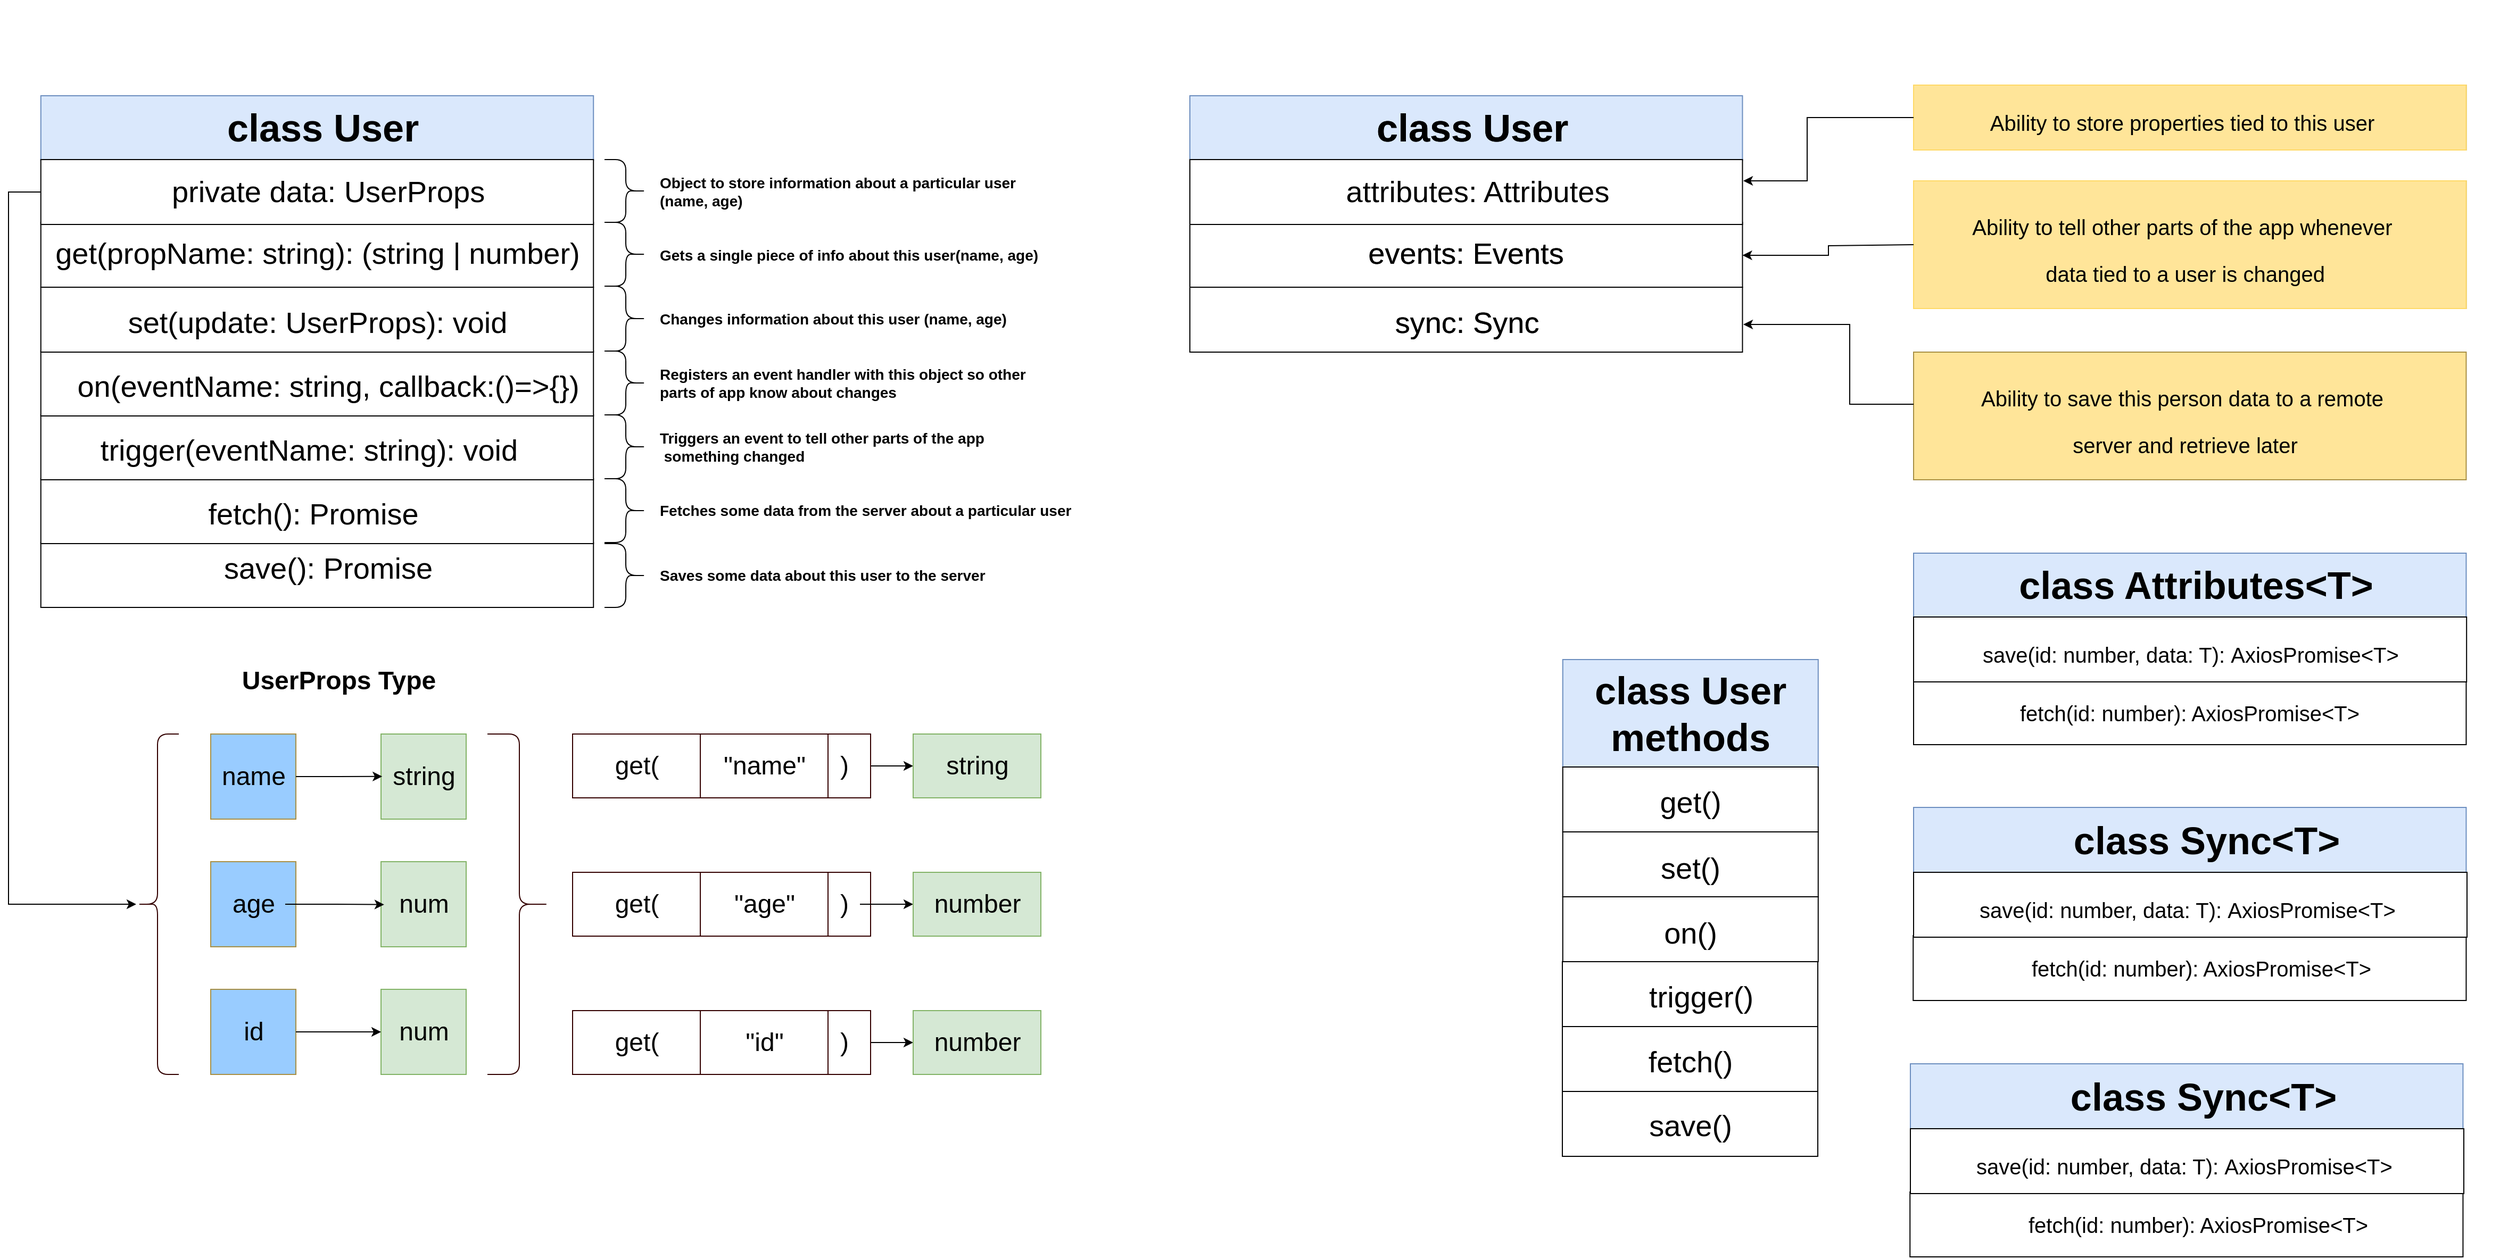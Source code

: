 <mxfile version="20.0.4" type="github">
  <diagram id="kgpKYQtTHZ0yAKxKKP6v" name="Page-1">
    <mxGraphModel dx="2076" dy="1078" grid="1" gridSize="10" guides="1" tooltips="1" connect="1" arrows="1" fold="1" page="1" pageScale="1" pageWidth="850" pageHeight="1100" math="0" shadow="0">
      <root>
        <mxCell id="0" />
        <mxCell id="1" parent="0" />
        <mxCell id="8q5D-cMC82iMwhPQfxOw-59" value="&lt;b style=&quot;font-size: 14px;&quot;&gt;Gets a single piece of info about this user(name, age)&lt;/b&gt;" style="text;html=1;resizable=0;autosize=1;align=left;verticalAlign=middle;points=[];fillColor=none;strokeColor=none;rounded=0;labelBackgroundColor=none;fontFamily=Helvetica;fontSize=14;" parent="1" vertex="1">
          <mxGeometry x="620" y="295" width="380" height="30" as="geometry" />
        </mxCell>
        <mxCell id="8q5D-cMC82iMwhPQfxOw-61" value="" style="group" parent="1" vertex="1" connectable="0">
          <mxGeometry x="30" y="70" width="1000" height="600" as="geometry" />
        </mxCell>
        <mxCell id="8q5D-cMC82iMwhPQfxOw-50" value="" style="group" parent="8q5D-cMC82iMwhPQfxOw-61" vertex="1" connectable="0">
          <mxGeometry x="10.38" y="500" width="529.62" height="71" as="geometry" />
        </mxCell>
        <mxCell id="8q5D-cMC82iMwhPQfxOw-18" value="" style="rounded=0;whiteSpace=wrap;html=1;labelBackgroundColor=#99CCFF;fontSize=36;" parent="8q5D-cMC82iMwhPQfxOw-50" vertex="1">
          <mxGeometry y="10" width="519.229" height="61" as="geometry" />
        </mxCell>
        <mxCell id="8q5D-cMC82iMwhPQfxOw-20" value="&lt;span style=&quot;&quot;&gt;&lt;font style=&quot;font-size: 28px;&quot;&gt;save(): Promise&lt;/font&gt;&lt;/span&gt;" style="text;html=1;resizable=0;autosize=1;align=center;verticalAlign=middle;points=[];rounded=0;labelBackgroundColor=none;fontSize=36;strokeWidth=0;" parent="8q5D-cMC82iMwhPQfxOw-50" vertex="1">
          <mxGeometry x="159.624" y="1" width="220" height="60" as="geometry" />
        </mxCell>
        <mxCell id="8q5D-cMC82iMwhPQfxOw-51" value="" style="group" parent="8q5D-cMC82iMwhPQfxOw-61" vertex="1" connectable="0">
          <mxGeometry x="10.38" y="440" width="519.23" height="61" as="geometry" />
        </mxCell>
        <mxCell id="8q5D-cMC82iMwhPQfxOw-11" value="" style="rounded=0;whiteSpace=wrap;html=1;labelBackgroundColor=#99CCFF;fontSize=36;" parent="8q5D-cMC82iMwhPQfxOw-51" vertex="1">
          <mxGeometry y="10" width="519.23" height="61" as="geometry" />
        </mxCell>
        <mxCell id="8q5D-cMC82iMwhPQfxOw-17" value="&lt;span style=&quot;&quot;&gt;&lt;font style=&quot;font-size: 28px;&quot;&gt;fetch(): Promise&lt;/font&gt;&lt;/span&gt;" style="text;html=1;resizable=0;autosize=1;align=center;verticalAlign=middle;points=[];rounded=0;labelBackgroundColor=none;fontSize=36;strokeWidth=0;" parent="8q5D-cMC82iMwhPQfxOw-51" vertex="1">
          <mxGeometry x="145.384" y="10" width="220" height="60" as="geometry" />
        </mxCell>
        <mxCell id="8q5D-cMC82iMwhPQfxOw-52" value="" style="group" parent="8q5D-cMC82iMwhPQfxOw-61" vertex="1" connectable="0">
          <mxGeometry x="10.38" y="390" width="519.23" height="61" as="geometry" />
        </mxCell>
        <mxCell id="8q5D-cMC82iMwhPQfxOw-8" value="" style="rounded=0;whiteSpace=wrap;html=1;labelBackgroundColor=#99CCFF;fontSize=36;" parent="8q5D-cMC82iMwhPQfxOw-52" vertex="1">
          <mxGeometry width="519.23" height="61.0" as="geometry" />
        </mxCell>
        <mxCell id="8q5D-cMC82iMwhPQfxOw-12" value="&lt;span style=&quot;&quot;&gt;&lt;font style=&quot;font-size: 28px;&quot;&gt;trigger(eventName: string): void&lt;/font&gt;&lt;/span&gt;" style="text;html=1;resizable=0;autosize=1;align=center;verticalAlign=middle;points=[];rounded=0;labelBackgroundColor=none;fontSize=36;strokeWidth=0;" parent="8q5D-cMC82iMwhPQfxOw-52" vertex="1">
          <mxGeometry x="41.538" width="420" height="60" as="geometry" />
        </mxCell>
        <mxCell id="8q5D-cMC82iMwhPQfxOw-55" value="" style="group" parent="8q5D-cMC82iMwhPQfxOw-61" vertex="1" connectable="0">
          <mxGeometry x="10.38" y="330" width="519.23" height="61" as="geometry" />
        </mxCell>
        <mxCell id="8q5D-cMC82iMwhPQfxOw-9" value="" style="rounded=0;whiteSpace=wrap;html=1;labelBackgroundColor=#99CCFF;fontSize=36;" parent="8q5D-cMC82iMwhPQfxOw-55" vertex="1">
          <mxGeometry y="-0.002" width="519.229" height="61" as="geometry" />
        </mxCell>
        <mxCell id="8q5D-cMC82iMwhPQfxOw-15" value="&lt;span style=&quot;&quot;&gt;&lt;font style=&quot;font-size: 28px;&quot;&gt;on(eventName: string, callback:()=&amp;gt;{})&lt;/font&gt;&lt;/span&gt;" style="text;html=1;resizable=0;autosize=1;align=center;verticalAlign=middle;points=[];rounded=0;labelBackgroundColor=none;fontSize=36;strokeWidth=0;" parent="8q5D-cMC82iMwhPQfxOw-55" vertex="1">
          <mxGeometry x="19.23" y="-0.006" width="500" height="60" as="geometry" />
        </mxCell>
        <mxCell id="8q5D-cMC82iMwhPQfxOw-56" value="" style="group" parent="8q5D-cMC82iMwhPQfxOw-61" vertex="1" connectable="0">
          <mxGeometry x="10.38" y="270" width="529.62" height="61" as="geometry" />
        </mxCell>
        <mxCell id="8q5D-cMC82iMwhPQfxOw-10" value="" style="rounded=0;whiteSpace=wrap;html=1;labelBackgroundColor=#99CCFF;fontSize=36;" parent="8q5D-cMC82iMwhPQfxOw-56" vertex="1">
          <mxGeometry width="519.23" height="61" as="geometry" />
        </mxCell>
        <mxCell id="8q5D-cMC82iMwhPQfxOw-14" value="&lt;span style=&quot;&quot;&gt;&lt;font style=&quot;font-size: 28px; line-height: 0.4;&quot;&gt;set(update: UserProps): void&lt;/font&gt;&lt;/span&gt;" style="text;html=1;resizable=0;autosize=1;align=center;verticalAlign=middle;points=[];rounded=0;labelBackgroundColor=none;fontSize=36;strokeWidth=0;" parent="8q5D-cMC82iMwhPQfxOw-56" vertex="1">
          <mxGeometry x="69.618" y="-3.112e-7" width="380" height="60" as="geometry" />
        </mxCell>
        <mxCell id="8q5D-cMC82iMwhPQfxOw-57" value="" style="group" parent="8q5D-cMC82iMwhPQfxOw-56" vertex="1" connectable="0">
          <mxGeometry x="-10.38" y="-61" width="540" height="61" as="geometry" />
        </mxCell>
        <mxCell id="8q5D-cMC82iMwhPQfxOw-7" value="" style="rounded=0;whiteSpace=wrap;html=1;labelBackgroundColor=#99CCFF;fontSize=36;" parent="8q5D-cMC82iMwhPQfxOw-57" vertex="1">
          <mxGeometry x="10.385" width="519.231" height="61" as="geometry" />
        </mxCell>
        <mxCell id="8q5D-cMC82iMwhPQfxOw-13" value="&lt;span style=&quot;&quot;&gt;&lt;font style=&quot;font-size: 28px;&quot;&gt;get(propName: string): (string | number)&lt;/font&gt;&lt;/span&gt;" style="text;html=1;resizable=0;autosize=1;align=center;verticalAlign=middle;points=[];rounded=0;labelBackgroundColor=none;fontSize=36;strokeWidth=0;" parent="8q5D-cMC82iMwhPQfxOw-57" vertex="1">
          <mxGeometry x="9.62" y="-3.94" width="520" height="60" as="geometry" />
        </mxCell>
        <mxCell id="8q5D-cMC82iMwhPQfxOw-63" value="" style="group" parent="8q5D-cMC82iMwhPQfxOw-61" vertex="1" connectable="0">
          <mxGeometry x="10.385" y="90" width="519.231" height="61" as="geometry" />
        </mxCell>
        <mxCell id="8q5D-cMC82iMwhPQfxOw-5" value="" style="rounded=0;whiteSpace=wrap;html=1;labelBackgroundColor=#99CCFF;fontSize=36;fillColor=#dae8fc;strokeColor=#6c8ebf;" parent="8q5D-cMC82iMwhPQfxOw-63" vertex="1">
          <mxGeometry width="519.231" height="61" as="geometry" />
        </mxCell>
        <mxCell id="8q5D-cMC82iMwhPQfxOw-2" value="&lt;font style=&quot;font-size: 36px;&quot;&gt;&lt;b&gt;class User&lt;/b&gt;&lt;/font&gt;" style="text;html=1;resizable=0;autosize=1;align=center;verticalAlign=middle;points=[];fillColor=none;strokeColor=none;rounded=0;" parent="8q5D-cMC82iMwhPQfxOw-63" vertex="1">
          <mxGeometry x="164.809" width="200" height="60" as="geometry" />
        </mxCell>
        <mxCell id="8q5D-cMC82iMwhPQfxOw-43" value="" style="shape=curlyBracket;whiteSpace=wrap;html=1;rounded=1;flipH=1;labelBackgroundColor=none;fontSize=28;strokeWidth=1;" parent="8q5D-cMC82iMwhPQfxOw-61" vertex="1">
          <mxGeometry x="540" y="450" width="40" height="60" as="geometry" />
        </mxCell>
        <mxCell id="8q5D-cMC82iMwhPQfxOw-44" value="" style="shape=curlyBracket;whiteSpace=wrap;html=1;rounded=1;flipH=1;labelBackgroundColor=none;fontSize=28;strokeWidth=1;" parent="8q5D-cMC82iMwhPQfxOw-61" vertex="1">
          <mxGeometry x="540" y="511" width="40" height="60" as="geometry" />
        </mxCell>
        <mxCell id="8q5D-cMC82iMwhPQfxOw-42" value="" style="shape=curlyBracket;whiteSpace=wrap;html=1;rounded=1;flipH=1;labelBackgroundColor=none;fontSize=28;strokeWidth=1;spacing=1;" parent="8q5D-cMC82iMwhPQfxOw-61" vertex="1">
          <mxGeometry x="540" y="390" width="40" height="60" as="geometry" />
        </mxCell>
        <mxCell id="8q5D-cMC82iMwhPQfxOw-41" value="" style="shape=curlyBracket;whiteSpace=wrap;html=1;rounded=1;flipH=1;labelBackgroundColor=none;fontSize=28;strokeWidth=1;" parent="8q5D-cMC82iMwhPQfxOw-61" vertex="1">
          <mxGeometry x="540" y="330" width="40" height="60" as="geometry" />
        </mxCell>
        <mxCell id="8q5D-cMC82iMwhPQfxOw-40" value="" style="shape=curlyBracket;whiteSpace=wrap;html=1;rounded=1;flipH=1;labelBackgroundColor=none;fontSize=28;strokeWidth=1;" parent="8q5D-cMC82iMwhPQfxOw-61" vertex="1">
          <mxGeometry x="540" y="269" width="40" height="61" as="geometry" />
        </mxCell>
        <mxCell id="8q5D-cMC82iMwhPQfxOw-39" value="" style="shape=curlyBracket;whiteSpace=wrap;html=1;rounded=1;flipH=1;labelBackgroundColor=none;fontSize=28;strokeWidth=1;" parent="8q5D-cMC82iMwhPQfxOw-61" vertex="1">
          <mxGeometry x="540" y="209" width="40" height="60" as="geometry" />
        </mxCell>
        <mxCell id="8q5D-cMC82iMwhPQfxOw-38" value="" style="shape=curlyBracket;whiteSpace=wrap;html=1;rounded=1;flipH=1;labelBackgroundColor=none;fontSize=28;strokeWidth=1;" parent="8q5D-cMC82iMwhPQfxOw-61" vertex="1">
          <mxGeometry x="540" y="150" width="40" height="59" as="geometry" />
        </mxCell>
        <mxCell id="8q5D-cMC82iMwhPQfxOw-58" value="" style="group" parent="8q5D-cMC82iMwhPQfxOw-61" vertex="1" connectable="0">
          <mxGeometry x="10.38" y="150" width="519.23" height="61" as="geometry" />
        </mxCell>
        <mxCell id="8q5D-cMC82iMwhPQfxOw-6" value="" style="rounded=0;whiteSpace=wrap;html=1;labelBackgroundColor=#99CCFF;fontSize=36;" parent="8q5D-cMC82iMwhPQfxOw-58" vertex="1">
          <mxGeometry y="0.002" width="519.23" height="61" as="geometry" />
        </mxCell>
        <mxCell id="8q5D-cMC82iMwhPQfxOw-16" value="&lt;span style=&quot;&quot;&gt;&lt;font style=&quot;font-size: 28px;&quot;&gt;private data: UserProps&lt;/font&gt;&lt;/span&gt;" style="text;html=1;resizable=0;autosize=1;align=center;verticalAlign=middle;points=[];rounded=0;labelBackgroundColor=none;fontSize=36;strokeWidth=0;" parent="8q5D-cMC82iMwhPQfxOw-58" vertex="1">
          <mxGeometry x="109.621" y="-3" width="320" height="60" as="geometry" />
        </mxCell>
        <mxCell id="8q5D-cMC82iMwhPQfxOw-67" value="&lt;b style=&quot;font-size: 14px;&quot;&gt;Registers an event handler with this object so other&lt;br&gt;parts of app know about changes&lt;/b&gt;" style="text;html=1;resizable=0;autosize=1;align=left;verticalAlign=middle;points=[];fillColor=none;strokeColor=none;rounded=0;labelBackgroundColor=none;fontFamily=Helvetica;fontSize=14;" parent="8q5D-cMC82iMwhPQfxOw-61" vertex="1">
          <mxGeometry x="590" y="335" width="370" height="50" as="geometry" />
        </mxCell>
        <mxCell id="8q5D-cMC82iMwhPQfxOw-66" value="&lt;b style=&quot;font-size: 14px;&quot;&gt;Changes information about this user (name, age)&lt;/b&gt;" style="text;html=1;resizable=0;autosize=1;align=left;verticalAlign=middle;points=[];fillColor=none;strokeColor=none;rounded=0;labelBackgroundColor=none;fontFamily=Helvetica;fontSize=14;" parent="8q5D-cMC82iMwhPQfxOw-61" vertex="1">
          <mxGeometry x="590" y="285" width="350" height="30" as="geometry" />
        </mxCell>
        <mxCell id="8q5D-cMC82iMwhPQfxOw-45" value="&lt;span style=&quot;font-size: 14px;&quot;&gt;&lt;font style=&quot;font-size: 14px; line-height: 0.9;&quot;&gt;&lt;b style=&quot;font-size: 14px;&quot;&gt;Object to store information about a particular user &lt;br style=&quot;font-size: 14px;&quot;&gt;(name, age)&lt;/b&gt;&lt;/font&gt;&lt;/span&gt;" style="text;html=1;resizable=0;autosize=1;align=left;verticalAlign=middle;points=[];rounded=0;labelBackgroundColor=none;fontSize=14;strokeWidth=0;resizeWidth=1;spacing=2;textDirection=ltr;horizontal=1;" parent="8q5D-cMC82iMwhPQfxOw-61" vertex="1">
          <mxGeometry x="590" y="154.5" width="360" height="50" as="geometry" />
        </mxCell>
        <mxCell id="8q5D-cMC82iMwhPQfxOw-103" value="&lt;b style=&quot;font-size: 14px;&quot;&gt;Triggers an event to tell other parts of the app&lt;br&gt;&amp;nbsp;something changed&lt;/b&gt;" style="text;html=1;resizable=0;autosize=1;align=left;verticalAlign=middle;points=[];fillColor=none;strokeColor=none;rounded=0;labelBackgroundColor=none;fontFamily=Helvetica;fontSize=14;" parent="8q5D-cMC82iMwhPQfxOw-61" vertex="1">
          <mxGeometry x="590" y="395" width="330" height="50" as="geometry" />
        </mxCell>
        <mxCell id="8q5D-cMC82iMwhPQfxOw-104" value="&lt;b style=&quot;font-size: 14px;&quot;&gt;Fetches some data from the server about a particular user&lt;/b&gt;" style="text;html=1;resizable=0;autosize=1;align=left;verticalAlign=middle;points=[];fillColor=none;strokeColor=none;rounded=0;labelBackgroundColor=none;fontFamily=Helvetica;fontSize=14;" parent="8q5D-cMC82iMwhPQfxOw-61" vertex="1">
          <mxGeometry x="590" y="465" width="410" height="30" as="geometry" />
        </mxCell>
        <mxCell id="8q5D-cMC82iMwhPQfxOw-105" value="&lt;b style=&quot;font-size: 14px;&quot;&gt;Saves some data about this user to the server&lt;/b&gt;" style="text;html=1;resizable=0;autosize=1;align=left;verticalAlign=middle;points=[];fillColor=none;strokeColor=none;rounded=0;labelBackgroundColor=none;fontFamily=Helvetica;fontSize=14;" parent="8q5D-cMC82iMwhPQfxOw-61" vertex="1">
          <mxGeometry x="590" y="526" width="330" height="30" as="geometry" />
        </mxCell>
        <mxCell id="uSPj2m4uD2qf2S9mHnP5-7" value="" style="group;fillColor=#fff2cc;strokeColor=#A88F44;" parent="1" vertex="1" connectable="0">
          <mxGeometry x="1800" y="150" width="519.23" height="61" as="geometry" />
        </mxCell>
        <mxCell id="uSPj2m4uD2qf2S9mHnP5-8" value="" style="rounded=0;whiteSpace=wrap;html=1;labelBackgroundColor=#99CCFF;fontSize=36;fillColor=#FFE599;strokeColor=#FFD966;" parent="uSPj2m4uD2qf2S9mHnP5-7" vertex="1">
          <mxGeometry width="519.23" height="61.0" as="geometry" />
        </mxCell>
        <mxCell id="uSPj2m4uD2qf2S9mHnP5-9" value="&lt;span style=&quot;&quot;&gt;&lt;font style=&quot;font-size: 20px;&quot;&gt;Ability to store properties tied to this user&lt;/font&gt;&lt;/span&gt;" style="text;html=1;resizable=0;autosize=1;align=center;verticalAlign=middle;points=[];rounded=0;labelBackgroundColor=none;fontSize=36;strokeWidth=0;" parent="uSPj2m4uD2qf2S9mHnP5-7" vertex="1">
          <mxGeometry x="61.538" width="380" height="60" as="geometry" />
        </mxCell>
        <mxCell id="uSPj2m4uD2qf2S9mHnP5-13" value="" style="group" parent="1" vertex="1" connectable="0">
          <mxGeometry x="1120" y="340" width="529.62" height="61" as="geometry" />
        </mxCell>
        <mxCell id="uSPj2m4uD2qf2S9mHnP5-14" value="" style="rounded=0;whiteSpace=wrap;html=1;labelBackgroundColor=#99CCFF;fontSize=36;" parent="uSPj2m4uD2qf2S9mHnP5-13" vertex="1">
          <mxGeometry width="519.23" height="61" as="geometry" />
        </mxCell>
        <mxCell id="uSPj2m4uD2qf2S9mHnP5-15" value="&lt;span style=&quot;&quot;&gt;&lt;font style=&quot;font-size: 28px; line-height: 0.4;&quot;&gt;sync: Sync&lt;/font&gt;&lt;/span&gt;" style="text;html=1;resizable=0;autosize=1;align=center;verticalAlign=middle;points=[];rounded=0;labelBackgroundColor=none;fontSize=36;strokeWidth=0;" parent="uSPj2m4uD2qf2S9mHnP5-13" vertex="1">
          <mxGeometry x="179.618" y="-3.112e-7" width="160" height="60" as="geometry" />
        </mxCell>
        <mxCell id="uSPj2m4uD2qf2S9mHnP5-16" value="" style="group" parent="uSPj2m4uD2qf2S9mHnP5-13" vertex="1" connectable="0">
          <mxGeometry x="-10.38" y="-61" width="540" height="61" as="geometry" />
        </mxCell>
        <mxCell id="uSPj2m4uD2qf2S9mHnP5-17" value="" style="rounded=0;whiteSpace=wrap;html=1;labelBackgroundColor=#99CCFF;fontSize=36;" parent="uSPj2m4uD2qf2S9mHnP5-16" vertex="1">
          <mxGeometry x="10.385" width="519.231" height="61" as="geometry" />
        </mxCell>
        <mxCell id="uSPj2m4uD2qf2S9mHnP5-18" value="&lt;span style=&quot;&quot;&gt;&lt;font style=&quot;font-size: 28px;&quot;&gt;events: Events&lt;/font&gt;&lt;/span&gt;" style="text;html=1;resizable=0;autosize=1;align=center;verticalAlign=middle;points=[];rounded=0;labelBackgroundColor=none;fontSize=36;strokeWidth=0;" parent="uSPj2m4uD2qf2S9mHnP5-16" vertex="1">
          <mxGeometry x="164.62" y="-3.94" width="210" height="60" as="geometry" />
        </mxCell>
        <mxCell id="uSPj2m4uD2qf2S9mHnP5-19" value="" style="group" parent="1" vertex="1" connectable="0">
          <mxGeometry x="1120.005" y="160" width="519.231" height="240.0" as="geometry" />
        </mxCell>
        <mxCell id="uSPj2m4uD2qf2S9mHnP5-20" value="" style="rounded=0;whiteSpace=wrap;html=1;labelBackgroundColor=#99CCFF;fontSize=36;fillColor=#dae8fc;strokeColor=#6c8ebf;" parent="uSPj2m4uD2qf2S9mHnP5-19" vertex="1">
          <mxGeometry width="519.231" height="61" as="geometry" />
        </mxCell>
        <mxCell id="uSPj2m4uD2qf2S9mHnP5-21" value="&lt;font style=&quot;font-size: 36px;&quot;&gt;&lt;b&gt;class User&lt;/b&gt;&lt;/font&gt;" style="text;html=1;resizable=0;autosize=1;align=center;verticalAlign=middle;points=[];fillColor=none;strokeColor=none;rounded=0;" parent="uSPj2m4uD2qf2S9mHnP5-19" vertex="1">
          <mxGeometry x="164.809" width="200" height="60" as="geometry" />
        </mxCell>
        <mxCell id="uSPj2m4uD2qf2S9mHnP5-44" value="&lt;span style=&quot;&quot;&gt;&lt;font style=&quot;font-size: 28px; line-height: 0.4;&quot;&gt;sync: Sync&lt;/font&gt;&lt;/span&gt;" style="text;html=1;resizable=0;autosize=1;align=center;verticalAlign=middle;points=[];rounded=0;labelBackgroundColor=none;fontSize=36;strokeWidth=0;" parent="uSPj2m4uD2qf2S9mHnP5-19" vertex="1">
          <mxGeometry x="179.613" y="180.0" width="160" height="60" as="geometry" />
        </mxCell>
        <mxCell id="uSPj2m4uD2qf2S9mHnP5-45" value="&lt;span style=&quot;&quot;&gt;&lt;font style=&quot;font-size: 28px;&quot;&gt;events: Events&lt;/font&gt;&lt;/span&gt;" style="text;html=1;resizable=0;autosize=1;align=center;verticalAlign=middle;points=[];rounded=0;labelBackgroundColor=none;fontSize=36;strokeWidth=0;" parent="uSPj2m4uD2qf2S9mHnP5-19" vertex="1">
          <mxGeometry x="154.235" y="115.06" width="210" height="60" as="geometry" />
        </mxCell>
        <mxCell id="uSPj2m4uD2qf2S9mHnP5-46" value="&lt;font style=&quot;font-size: 36px;&quot;&gt;&lt;b&gt;class User&lt;/b&gt;&lt;/font&gt;" style="text;html=1;resizable=0;autosize=1;align=center;verticalAlign=middle;points=[];fillColor=none;strokeColor=none;rounded=0;" parent="uSPj2m4uD2qf2S9mHnP5-19" vertex="1">
          <mxGeometry x="164.809" width="200" height="60" as="geometry" />
        </mxCell>
        <mxCell id="uSPj2m4uD2qf2S9mHnP5-47" value="&lt;span style=&quot;&quot;&gt;&lt;font style=&quot;font-size: 28px;&quot;&gt;attributes: Attributes&lt;/font&gt;&lt;/span&gt;" style="text;html=1;resizable=0;autosize=1;align=center;verticalAlign=middle;points=[];rounded=0;labelBackgroundColor=none;fontSize=36;strokeWidth=0;" parent="uSPj2m4uD2qf2S9mHnP5-19" vertex="1">
          <mxGeometry x="134.617" y="57" width="270" height="60" as="geometry" />
        </mxCell>
        <mxCell id="uSPj2m4uD2qf2S9mHnP5-22" value="" style="group" parent="1" vertex="1" connectable="0">
          <mxGeometry x="1120" y="220" width="519.23" height="61" as="geometry" />
        </mxCell>
        <mxCell id="uSPj2m4uD2qf2S9mHnP5-23" value="" style="rounded=0;whiteSpace=wrap;html=1;labelBackgroundColor=#99CCFF;fontSize=36;" parent="uSPj2m4uD2qf2S9mHnP5-22" vertex="1">
          <mxGeometry y="0.002" width="519.23" height="61" as="geometry" />
        </mxCell>
        <mxCell id="uSPj2m4uD2qf2S9mHnP5-24" value="&lt;span style=&quot;&quot;&gt;&lt;font style=&quot;font-size: 28px;&quot;&gt;attributes: Attributes&lt;/font&gt;&lt;/span&gt;" style="text;html=1;resizable=0;autosize=1;align=center;verticalAlign=middle;points=[];rounded=0;labelBackgroundColor=none;fontSize=36;strokeWidth=0;" parent="uSPj2m4uD2qf2S9mHnP5-22" vertex="1">
          <mxGeometry x="134.621" y="-3" width="270" height="60" as="geometry" />
        </mxCell>
        <mxCell id="uSPj2m4uD2qf2S9mHnP5-28" value="" style="edgeStyle=orthogonalEdgeStyle;rounded=0;orthogonalLoop=1;jettySize=auto;html=1;fontSize=20;exitX=0;exitY=0.5;exitDx=0;exitDy=0;" parent="1" source="uSPj2m4uD2qf2S9mHnP5-8" edge="1">
          <mxGeometry relative="1" as="geometry">
            <mxPoint x="1790" y="180" as="sourcePoint" />
            <mxPoint x="1640" y="240" as="targetPoint" />
            <Array as="points">
              <mxPoint x="1700" y="181" />
              <mxPoint x="1700" y="240" />
            </Array>
          </mxGeometry>
        </mxCell>
        <mxCell id="uSPj2m4uD2qf2S9mHnP5-30" value="" style="group;fillColor=#fff2cc;strokeColor=#A88F44;" parent="1" vertex="1" connectable="0">
          <mxGeometry x="1800" y="240" width="519.23" height="120" as="geometry" />
        </mxCell>
        <mxCell id="uSPj2m4uD2qf2S9mHnP5-31" value="" style="rounded=0;whiteSpace=wrap;html=1;labelBackgroundColor=#99CCFF;fontSize=36;fillColor=#FFE599;strokeColor=#FFD966;" parent="uSPj2m4uD2qf2S9mHnP5-30" vertex="1">
          <mxGeometry width="519.23" height="120" as="geometry" />
        </mxCell>
        <mxCell id="uSPj2m4uD2qf2S9mHnP5-32" value="&lt;span style=&quot;&quot;&gt;&lt;font style=&quot;font-size: 20px;&quot;&gt;Ability to tell other parts of the app whenever&lt;br&gt;&amp;nbsp;data tied to a user is changed&lt;/font&gt;&lt;/span&gt;" style="text;html=1;resizable=0;autosize=1;align=center;verticalAlign=middle;points=[];rounded=0;labelBackgroundColor=none;fontSize=36;strokeWidth=0;" parent="uSPj2m4uD2qf2S9mHnP5-30" vertex="1">
          <mxGeometry x="41.538" y="10.003" width="420" height="100" as="geometry" />
        </mxCell>
        <mxCell id="uSPj2m4uD2qf2S9mHnP5-33" value="" style="edgeStyle=orthogonalEdgeStyle;rounded=0;orthogonalLoop=1;jettySize=auto;html=1;fontSize=20;exitX=0;exitY=0.5;exitDx=0;exitDy=0;" parent="1" source="uSPj2m4uD2qf2S9mHnP5-31" edge="1">
          <mxGeometry relative="1" as="geometry">
            <mxPoint x="1790" y="300" as="sourcePoint" />
            <mxPoint x="1639.24" y="310" as="targetPoint" />
            <Array as="points">
              <mxPoint x="1720" y="301" />
              <mxPoint x="1720" y="310" />
            </Array>
          </mxGeometry>
        </mxCell>
        <mxCell id="uSPj2m4uD2qf2S9mHnP5-34" value="" style="group;fillColor=#FFE599;strokeColor=#A88F44;" parent="1" vertex="1" connectable="0">
          <mxGeometry x="1800" y="401" width="519.23" height="120" as="geometry" />
        </mxCell>
        <mxCell id="uSPj2m4uD2qf2S9mHnP5-36" value="&lt;span style=&quot;&quot;&gt;&lt;font style=&quot;font-size: 20px;&quot;&gt;Ability to save this person data to a remote&lt;br&gt;&amp;nbsp;server and retrieve later&lt;/font&gt;&lt;/span&gt;" style="text;html=1;resizable=0;autosize=1;align=center;verticalAlign=middle;points=[];rounded=0;labelBackgroundColor=none;fontSize=36;strokeWidth=0;" parent="uSPj2m4uD2qf2S9mHnP5-34" vertex="1">
          <mxGeometry x="51.538" y="10" width="400" height="100" as="geometry" />
        </mxCell>
        <mxCell id="uSPj2m4uD2qf2S9mHnP5-37" value="" style="edgeStyle=orthogonalEdgeStyle;rounded=0;orthogonalLoop=1;jettySize=auto;html=1;fontSize=20;" parent="1" edge="1">
          <mxGeometry relative="1" as="geometry">
            <mxPoint x="1800" y="450" as="sourcePoint" />
            <mxPoint x="1640" y="375" as="targetPoint" />
            <Array as="points">
              <mxPoint x="1740" y="450" />
              <mxPoint x="1740" y="375" />
            </Array>
          </mxGeometry>
        </mxCell>
        <mxCell id="uSPj2m4uD2qf2S9mHnP5-48" value="" style="group" parent="1" vertex="1" connectable="0">
          <mxGeometry x="1800" y="770" width="529.62" height="61" as="geometry" />
        </mxCell>
        <mxCell id="uSPj2m4uD2qf2S9mHnP5-51" value="" style="group" parent="uSPj2m4uD2qf2S9mHnP5-48" vertex="1" connectable="0">
          <mxGeometry x="-10.38" y="-61" width="540" height="61" as="geometry" />
        </mxCell>
        <mxCell id="uSPj2m4uD2qf2S9mHnP5-52" value="" style="rounded=0;whiteSpace=wrap;html=1;labelBackgroundColor=#99CCFF;fontSize=36;" parent="uSPj2m4uD2qf2S9mHnP5-51" vertex="1">
          <mxGeometry x="10.385" width="519.231" height="61" as="geometry" />
        </mxCell>
        <mxCell id="uSPj2m4uD2qf2S9mHnP5-53" value="&lt;span style=&quot;&quot;&gt;&lt;font style=&quot;font-size: 20px;&quot;&gt;fetch(id: number): AxiosPromise&amp;lt;T&amp;gt;&lt;/font&gt;&lt;/span&gt;" style="text;html=1;resizable=0;autosize=1;align=center;verticalAlign=middle;points=[];rounded=0;labelBackgroundColor=none;fontSize=36;strokeWidth=0;" parent="uSPj2m4uD2qf2S9mHnP5-51" vertex="1">
          <mxGeometry x="99.62" y="-3.94" width="340" height="60" as="geometry" />
        </mxCell>
        <mxCell id="uSPj2m4uD2qf2S9mHnP5-54" value="" style="rounded=0;whiteSpace=wrap;html=1;labelBackgroundColor=#99CCFF;fontSize=36;fillColor=#dae8fc;strokeColor=#6c8ebf;" parent="1" vertex="1">
          <mxGeometry x="1800.005" y="590" width="519.231" height="61" as="geometry" />
        </mxCell>
        <mxCell id="uSPj2m4uD2qf2S9mHnP5-57" value="&lt;font style=&quot;font-size: 36px;&quot;&gt;&lt;b&gt;class Attributes&amp;lt;T&amp;gt;&lt;/b&gt;&lt;/font&gt;" style="text;html=1;resizable=0;autosize=1;align=center;verticalAlign=middle;points=[];fillColor=none;strokeColor=none;rounded=0;" parent="1" vertex="1">
          <mxGeometry x="1884.814" y="590" width="360" height="60" as="geometry" />
        </mxCell>
        <mxCell id="uSPj2m4uD2qf2S9mHnP5-58" value="&lt;span style=&quot;&quot;&gt;&lt;font style=&quot;font-size: 28px;&quot;&gt;attributes: Attributes&lt;/font&gt;&lt;/span&gt;" style="text;html=1;resizable=0;autosize=1;align=center;verticalAlign=middle;points=[];rounded=0;labelBackgroundColor=none;fontSize=36;strokeWidth=0;" parent="1" vertex="1">
          <mxGeometry x="1934.621" y="647" width="270" height="60" as="geometry" />
        </mxCell>
        <mxCell id="uSPj2m4uD2qf2S9mHnP5-59" value="" style="group" parent="1" vertex="1" connectable="0">
          <mxGeometry x="1800" y="650" width="549.621" height="61" as="geometry" />
        </mxCell>
        <mxCell id="uSPj2m4uD2qf2S9mHnP5-60" value="" style="rounded=0;whiteSpace=wrap;html=1;labelBackgroundColor=#99CCFF;fontSize=36;" parent="uSPj2m4uD2qf2S9mHnP5-59" vertex="1">
          <mxGeometry y="0.002" width="519.594" height="61" as="geometry" />
        </mxCell>
        <mxCell id="uSPj2m4uD2qf2S9mHnP5-61" value="&lt;font style=&quot;font-size: 20px;&quot;&gt;&lt;span style=&quot;&quot;&gt;&lt;font style=&quot;font-size: 20px;&quot;&gt;save(id: number, data: T):&amp;nbsp;&lt;/font&gt;&lt;/span&gt;AxiosPromise&amp;lt;T&amp;gt;&lt;/font&gt;" style="text;html=1;resizable=0;autosize=1;align=center;verticalAlign=middle;points=[];rounded=0;labelBackgroundColor=none;fontSize=36;strokeWidth=0;" parent="uSPj2m4uD2qf2S9mHnP5-59" vertex="1">
          <mxGeometry x="54.801" width="410" height="60" as="geometry" />
        </mxCell>
        <mxCell id="uSPj2m4uD2qf2S9mHnP5-63" value="UserProps Type" style="text;html=1;resizable=0;autosize=1;align=center;verticalAlign=middle;points=[];fillColor=none;strokeColor=none;rounded=0;fontSize=24;fontStyle=1" parent="1" vertex="1">
          <mxGeometry x="215" y="690" width="210" height="40" as="geometry" />
        </mxCell>
        <mxCell id="uSPj2m4uD2qf2S9mHnP5-68" value="" style="group" parent="1" vertex="1" connectable="0">
          <mxGeometry x="200" y="760" width="80" height="80" as="geometry" />
        </mxCell>
        <mxCell id="uSPj2m4uD2qf2S9mHnP5-67" value="" style="whiteSpace=wrap;html=1;aspect=fixed;fontSize=24;strokeColor=#A88F44;fillColor=#99CCFF;" parent="uSPj2m4uD2qf2S9mHnP5-68" vertex="1">
          <mxGeometry width="80" height="80" as="geometry" />
        </mxCell>
        <mxCell id="uSPj2m4uD2qf2S9mHnP5-64" value="name" style="text;html=1;resizable=0;autosize=1;align=center;verticalAlign=middle;points=[];fillColor=none;strokeColor=none;rounded=0;fontSize=24;" parent="uSPj2m4uD2qf2S9mHnP5-68" vertex="1">
          <mxGeometry y="20" width="80" height="40" as="geometry" />
        </mxCell>
        <mxCell id="uSPj2m4uD2qf2S9mHnP5-69" value="" style="group;fillColor=none;gradientColor=#97d077;strokeColor=#82b366;" parent="1" vertex="1" connectable="0">
          <mxGeometry x="360" y="760" width="80" height="80" as="geometry" />
        </mxCell>
        <mxCell id="uSPj2m4uD2qf2S9mHnP5-70" value="" style="whiteSpace=wrap;html=1;aspect=fixed;fontSize=24;strokeColor=#82b366;fillColor=#d5e8d4;" parent="uSPj2m4uD2qf2S9mHnP5-69" vertex="1">
          <mxGeometry width="80" height="80" as="geometry" />
        </mxCell>
        <mxCell id="uSPj2m4uD2qf2S9mHnP5-71" value="string" style="text;html=1;resizable=0;autosize=1;align=center;verticalAlign=middle;points=[];fillColor=none;strokeColor=none;rounded=0;fontSize=24;" parent="uSPj2m4uD2qf2S9mHnP5-69" vertex="1">
          <mxGeometry y="20" width="80" height="40" as="geometry" />
        </mxCell>
        <mxCell id="uSPj2m4uD2qf2S9mHnP5-73" style="edgeStyle=orthogonalEdgeStyle;rounded=0;orthogonalLoop=1;jettySize=auto;html=1;entryX=0.014;entryY=0.497;entryDx=0;entryDy=0;entryPerimeter=0;fontSize=24;" parent="1" source="uSPj2m4uD2qf2S9mHnP5-64" target="uSPj2m4uD2qf2S9mHnP5-71" edge="1">
          <mxGeometry relative="1" as="geometry" />
        </mxCell>
        <mxCell id="uSPj2m4uD2qf2S9mHnP5-74" value="" style="group" parent="1" vertex="1" connectable="0">
          <mxGeometry x="200" y="880" width="80" height="80" as="geometry" />
        </mxCell>
        <mxCell id="uSPj2m4uD2qf2S9mHnP5-75" value="" style="whiteSpace=wrap;html=1;aspect=fixed;fontSize=24;strokeColor=#A88F44;fillColor=#99CCFF;" parent="uSPj2m4uD2qf2S9mHnP5-74" vertex="1">
          <mxGeometry width="80" height="80" as="geometry" />
        </mxCell>
        <mxCell id="uSPj2m4uD2qf2S9mHnP5-76" value="age" style="text;html=1;resizable=0;autosize=1;align=center;verticalAlign=middle;points=[];fillColor=none;strokeColor=none;rounded=0;fontSize=24;" parent="uSPj2m4uD2qf2S9mHnP5-74" vertex="1">
          <mxGeometry x="10" y="20" width="60" height="40" as="geometry" />
        </mxCell>
        <mxCell id="uSPj2m4uD2qf2S9mHnP5-77" value="" style="group" parent="1" vertex="1" connectable="0">
          <mxGeometry x="200" y="1000" width="80" height="80" as="geometry" />
        </mxCell>
        <mxCell id="uSPj2m4uD2qf2S9mHnP5-78" value="" style="whiteSpace=wrap;html=1;aspect=fixed;fontSize=24;strokeColor=#A88F44;fillColor=#99CCFF;" parent="uSPj2m4uD2qf2S9mHnP5-77" vertex="1">
          <mxGeometry width="80" height="80" as="geometry" />
        </mxCell>
        <mxCell id="uSPj2m4uD2qf2S9mHnP5-79" value="id" style="text;html=1;resizable=0;autosize=1;align=center;verticalAlign=middle;points=[];fillColor=none;strokeColor=none;rounded=0;fontSize=24;" parent="uSPj2m4uD2qf2S9mHnP5-77" vertex="1">
          <mxGeometry x="20" y="20" width="40" height="40" as="geometry" />
        </mxCell>
        <mxCell id="uSPj2m4uD2qf2S9mHnP5-80" value="" style="group" parent="1" vertex="1" connectable="0">
          <mxGeometry x="360" y="880" width="80" height="80" as="geometry" />
        </mxCell>
        <mxCell id="uSPj2m4uD2qf2S9mHnP5-81" value="" style="whiteSpace=wrap;html=1;aspect=fixed;fontSize=24;strokeColor=#82b366;fillColor=#d5e8d4;" parent="uSPj2m4uD2qf2S9mHnP5-80" vertex="1">
          <mxGeometry width="80" height="80" as="geometry" />
        </mxCell>
        <mxCell id="uSPj2m4uD2qf2S9mHnP5-82" value="num" style="text;html=1;resizable=0;autosize=1;align=center;verticalAlign=middle;points=[];fillColor=none;strokeColor=none;rounded=0;fontSize=24;" parent="uSPj2m4uD2qf2S9mHnP5-80" vertex="1">
          <mxGeometry x="5" y="20" width="70" height="40" as="geometry" />
        </mxCell>
        <mxCell id="uSPj2m4uD2qf2S9mHnP5-83" value="" style="group" parent="1" vertex="1" connectable="0">
          <mxGeometry x="360" y="1000" width="80" height="80" as="geometry" />
        </mxCell>
        <mxCell id="uSPj2m4uD2qf2S9mHnP5-84" value="" style="whiteSpace=wrap;html=1;aspect=fixed;fontSize=24;strokeColor=#82b366;fillColor=#d5e8d4;" parent="uSPj2m4uD2qf2S9mHnP5-83" vertex="1">
          <mxGeometry width="80" height="80" as="geometry" />
        </mxCell>
        <mxCell id="uSPj2m4uD2qf2S9mHnP5-85" value="num" style="text;html=1;resizable=0;autosize=1;align=center;verticalAlign=middle;points=[];fillColor=none;strokeColor=none;rounded=0;fontSize=24;" parent="uSPj2m4uD2qf2S9mHnP5-83" vertex="1">
          <mxGeometry x="5" y="20" width="70" height="40" as="geometry" />
        </mxCell>
        <mxCell id="uSPj2m4uD2qf2S9mHnP5-86" style="edgeStyle=orthogonalEdgeStyle;rounded=0;orthogonalLoop=1;jettySize=auto;html=1;entryX=-0.029;entryY=0.509;entryDx=0;entryDy=0;entryPerimeter=0;fontSize=24;" parent="1" source="uSPj2m4uD2qf2S9mHnP5-76" target="uSPj2m4uD2qf2S9mHnP5-82" edge="1">
          <mxGeometry relative="1" as="geometry" />
        </mxCell>
        <mxCell id="uSPj2m4uD2qf2S9mHnP5-87" style="edgeStyle=orthogonalEdgeStyle;rounded=0;orthogonalLoop=1;jettySize=auto;html=1;entryX=-0.071;entryY=0.5;entryDx=0;entryDy=0;entryPerimeter=0;fontSize=24;" parent="1" source="uSPj2m4uD2qf2S9mHnP5-78" target="uSPj2m4uD2qf2S9mHnP5-85" edge="1">
          <mxGeometry relative="1" as="geometry" />
        </mxCell>
        <mxCell id="uSPj2m4uD2qf2S9mHnP5-88" value="" style="shape=curlyBracket;whiteSpace=wrap;html=1;rounded=1;flipH=1;fontSize=24;strokeColor=#330000;fillColor=#99FF99;" parent="1" vertex="1">
          <mxGeometry x="460" y="760" width="60" height="320" as="geometry" />
        </mxCell>
        <mxCell id="uSPj2m4uD2qf2S9mHnP5-94" value="" style="rounded=0;whiteSpace=wrap;html=1;fontSize=24;strokeColor=#330000;fillColor=#FFFFFF;" parent="1" vertex="1">
          <mxGeometry x="540" y="760" width="120" height="60" as="geometry" />
        </mxCell>
        <mxCell id="uSPj2m4uD2qf2S9mHnP5-95" value="get(" style="text;html=1;resizable=0;autosize=1;align=center;verticalAlign=middle;points=[];fillColor=none;strokeColor=none;rounded=0;fontSize=24;" parent="1" vertex="1">
          <mxGeometry x="570" y="770" width="60" height="40" as="geometry" />
        </mxCell>
        <mxCell id="uSPj2m4uD2qf2S9mHnP5-96" value="" style="rounded=0;whiteSpace=wrap;html=1;fontSize=24;strokeColor=#330000;fillColor=#FFFFFF;" parent="1" vertex="1">
          <mxGeometry x="540" y="890" width="120" height="60" as="geometry" />
        </mxCell>
        <mxCell id="uSPj2m4uD2qf2S9mHnP5-97" value="get(" style="text;html=1;resizable=0;autosize=1;align=center;verticalAlign=middle;points=[];fillColor=none;strokeColor=none;rounded=0;fontSize=24;" parent="1" vertex="1">
          <mxGeometry x="570" y="900" width="60" height="40" as="geometry" />
        </mxCell>
        <mxCell id="uSPj2m4uD2qf2S9mHnP5-102" value="" style="rounded=0;whiteSpace=wrap;html=1;fontSize=24;strokeColor=#330000;fillColor=#FFFFFF;" parent="1" vertex="1">
          <mxGeometry x="540" y="1020" width="120" height="60" as="geometry" />
        </mxCell>
        <mxCell id="uSPj2m4uD2qf2S9mHnP5-103" value="get(" style="text;html=1;resizable=0;autosize=1;align=center;verticalAlign=middle;points=[];fillColor=none;strokeColor=none;rounded=0;fontSize=24;" parent="1" vertex="1">
          <mxGeometry x="570" y="1030" width="60" height="40" as="geometry" />
        </mxCell>
        <mxCell id="uSPj2m4uD2qf2S9mHnP5-104" value="" style="rounded=0;whiteSpace=wrap;html=1;fontSize=24;strokeColor=#330000;fillColor=#FFFFFF;" parent="1" vertex="1">
          <mxGeometry x="660" y="760" width="120" height="60" as="geometry" />
        </mxCell>
        <mxCell id="uSPj2m4uD2qf2S9mHnP5-105" value="&quot;name&quot;" style="text;html=1;resizable=0;autosize=1;align=center;verticalAlign=middle;points=[];fillColor=none;strokeColor=none;rounded=0;fontSize=24;" parent="1" vertex="1">
          <mxGeometry x="670" y="770" width="100" height="40" as="geometry" />
        </mxCell>
        <mxCell id="uSPj2m4uD2qf2S9mHnP5-133" style="edgeStyle=orthogonalEdgeStyle;rounded=0;orthogonalLoop=1;jettySize=auto;html=1;entryX=0;entryY=0.5;entryDx=0;entryDy=0;fontSize=24;" parent="1" source="uSPj2m4uD2qf2S9mHnP5-106" target="uSPj2m4uD2qf2S9mHnP5-122" edge="1">
          <mxGeometry relative="1" as="geometry" />
        </mxCell>
        <mxCell id="uSPj2m4uD2qf2S9mHnP5-106" value="" style="rounded=0;whiteSpace=wrap;html=1;fontSize=24;strokeColor=#330000;fillColor=#FFFFFF;" parent="1" vertex="1">
          <mxGeometry x="780" y="760" width="40" height="60" as="geometry" />
        </mxCell>
        <mxCell id="uSPj2m4uD2qf2S9mHnP5-107" value=")" style="text;html=1;resizable=0;autosize=1;align=center;verticalAlign=middle;points=[];fillColor=none;strokeColor=none;rounded=0;fontSize=24;" parent="1" vertex="1">
          <mxGeometry x="780" y="770" width="30" height="40" as="geometry" />
        </mxCell>
        <mxCell id="uSPj2m4uD2qf2S9mHnP5-108" value="" style="rounded=0;whiteSpace=wrap;html=1;fontSize=24;strokeColor=#330000;fillColor=#FFFFFF;" parent="1" vertex="1">
          <mxGeometry x="660" y="890" width="120" height="60" as="geometry" />
        </mxCell>
        <mxCell id="uSPj2m4uD2qf2S9mHnP5-109" value="&quot;age&quot;" style="text;html=1;resizable=0;autosize=1;align=center;verticalAlign=middle;points=[];fillColor=none;strokeColor=none;rounded=0;fontSize=24;" parent="1" vertex="1">
          <mxGeometry x="680" y="900" width="80" height="40" as="geometry" />
        </mxCell>
        <mxCell id="uSPj2m4uD2qf2S9mHnP5-110" value="" style="rounded=0;whiteSpace=wrap;html=1;fontSize=24;strokeColor=#330000;fillColor=#FFFFFF;" parent="1" vertex="1">
          <mxGeometry x="780" y="890" width="40" height="60" as="geometry" />
        </mxCell>
        <mxCell id="uSPj2m4uD2qf2S9mHnP5-134" style="edgeStyle=orthogonalEdgeStyle;rounded=0;orthogonalLoop=1;jettySize=auto;html=1;entryX=0;entryY=0.5;entryDx=0;entryDy=0;fontSize=24;" parent="1" source="uSPj2m4uD2qf2S9mHnP5-111" target="uSPj2m4uD2qf2S9mHnP5-127" edge="1">
          <mxGeometry relative="1" as="geometry" />
        </mxCell>
        <mxCell id="uSPj2m4uD2qf2S9mHnP5-111" value=")" style="text;html=1;resizable=0;autosize=1;align=center;verticalAlign=middle;points=[];fillColor=none;strokeColor=none;rounded=0;fontSize=24;" parent="1" vertex="1">
          <mxGeometry x="780" y="900" width="30" height="40" as="geometry" />
        </mxCell>
        <mxCell id="uSPj2m4uD2qf2S9mHnP5-112" value="" style="rounded=0;whiteSpace=wrap;html=1;fontSize=24;strokeColor=#330000;fillColor=#FFFFFF;" parent="1" vertex="1">
          <mxGeometry x="660" y="1020" width="120" height="60" as="geometry" />
        </mxCell>
        <mxCell id="uSPj2m4uD2qf2S9mHnP5-113" value="&quot;id&quot;" style="text;html=1;resizable=0;autosize=1;align=center;verticalAlign=middle;points=[];fillColor=none;strokeColor=none;rounded=0;fontSize=24;" parent="1" vertex="1">
          <mxGeometry x="690" y="1030" width="60" height="40" as="geometry" />
        </mxCell>
        <mxCell id="uSPj2m4uD2qf2S9mHnP5-135" style="edgeStyle=orthogonalEdgeStyle;rounded=0;orthogonalLoop=1;jettySize=auto;html=1;entryX=0;entryY=0.5;entryDx=0;entryDy=0;fontSize=24;" parent="1" source="uSPj2m4uD2qf2S9mHnP5-116" target="uSPj2m4uD2qf2S9mHnP5-130" edge="1">
          <mxGeometry relative="1" as="geometry" />
        </mxCell>
        <mxCell id="uSPj2m4uD2qf2S9mHnP5-116" value="" style="rounded=0;whiteSpace=wrap;html=1;fontSize=24;strokeColor=#330000;fillColor=#FFFFFF;" parent="1" vertex="1">
          <mxGeometry x="780" y="1020" width="40" height="60" as="geometry" />
        </mxCell>
        <mxCell id="uSPj2m4uD2qf2S9mHnP5-117" value=")" style="text;html=1;resizable=0;autosize=1;align=center;verticalAlign=middle;points=[];fillColor=none;strokeColor=none;rounded=0;fontSize=24;" parent="1" vertex="1">
          <mxGeometry x="780" y="1030" width="30" height="40" as="geometry" />
        </mxCell>
        <mxCell id="uSPj2m4uD2qf2S9mHnP5-124" value="" style="group" parent="1" vertex="1" connectable="0">
          <mxGeometry x="860" y="760" width="120" height="60" as="geometry" />
        </mxCell>
        <mxCell id="uSPj2m4uD2qf2S9mHnP5-122" value="" style="rounded=0;whiteSpace=wrap;html=1;fontSize=24;strokeColor=#82b366;fillColor=#d5e8d4;" parent="uSPj2m4uD2qf2S9mHnP5-124" vertex="1">
          <mxGeometry width="120" height="60" as="geometry" />
        </mxCell>
        <mxCell id="uSPj2m4uD2qf2S9mHnP5-123" value="string" style="text;html=1;resizable=0;autosize=1;align=center;verticalAlign=middle;points=[];fillColor=none;strokeColor=none;rounded=0;fontSize=24;" parent="uSPj2m4uD2qf2S9mHnP5-124" vertex="1">
          <mxGeometry x="20" y="10" width="80" height="40" as="geometry" />
        </mxCell>
        <mxCell id="uSPj2m4uD2qf2S9mHnP5-126" value="" style="group" parent="1" vertex="1" connectable="0">
          <mxGeometry x="860" y="890" width="120" height="60" as="geometry" />
        </mxCell>
        <mxCell id="uSPj2m4uD2qf2S9mHnP5-127" value="" style="rounded=0;whiteSpace=wrap;html=1;fontSize=24;strokeColor=#82b366;fillColor=#d5e8d4;" parent="uSPj2m4uD2qf2S9mHnP5-126" vertex="1">
          <mxGeometry width="120" height="60" as="geometry" />
        </mxCell>
        <mxCell id="uSPj2m4uD2qf2S9mHnP5-128" value="number" style="text;html=1;resizable=0;autosize=1;align=center;verticalAlign=middle;points=[];fillColor=none;strokeColor=none;rounded=0;fontSize=24;" parent="uSPj2m4uD2qf2S9mHnP5-126" vertex="1">
          <mxGeometry x="10" y="10" width="100" height="40" as="geometry" />
        </mxCell>
        <mxCell id="uSPj2m4uD2qf2S9mHnP5-129" value="" style="group" parent="1" vertex="1" connectable="0">
          <mxGeometry x="860" y="1020" width="120" height="60" as="geometry" />
        </mxCell>
        <mxCell id="uSPj2m4uD2qf2S9mHnP5-130" value="" style="rounded=0;whiteSpace=wrap;html=1;fontSize=24;strokeColor=#82b366;fillColor=#d5e8d4;" parent="uSPj2m4uD2qf2S9mHnP5-129" vertex="1">
          <mxGeometry width="120" height="60" as="geometry" />
        </mxCell>
        <mxCell id="uSPj2m4uD2qf2S9mHnP5-131" value="number" style="text;html=1;resizable=0;autosize=1;align=center;verticalAlign=middle;points=[];fillColor=none;strokeColor=none;rounded=0;fontSize=24;" parent="uSPj2m4uD2qf2S9mHnP5-129" vertex="1">
          <mxGeometry x="10" y="10" width="100" height="40" as="geometry" />
        </mxCell>
        <mxCell id="uSPj2m4uD2qf2S9mHnP5-136" style="edgeStyle=orthogonalEdgeStyle;rounded=0;orthogonalLoop=1;jettySize=auto;html=1;fontSize=24;" parent="1" source="8q5D-cMC82iMwhPQfxOw-6" edge="1">
          <mxGeometry relative="1" as="geometry">
            <mxPoint x="130" y="920" as="targetPoint" />
            <Array as="points">
              <mxPoint x="10" y="251" />
            </Array>
          </mxGeometry>
        </mxCell>
        <mxCell id="uSPj2m4uD2qf2S9mHnP5-137" value="" style="shape=curlyBracket;whiteSpace=wrap;html=1;rounded=1;fontSize=24;strokeColor=#330000;fillColor=none;" parent="1" vertex="1">
          <mxGeometry x="130" y="760" width="40" height="320" as="geometry" />
        </mxCell>
        <mxCell id="0LwsHE0mzb6lhPpXwkR5-9" value="" style="group" vertex="1" connectable="0" parent="1">
          <mxGeometry x="1470.38" y="730" width="240" height="244" as="geometry" />
        </mxCell>
        <mxCell id="0LwsHE0mzb6lhPpXwkR5-10" value="" style="rounded=0;whiteSpace=wrap;html=1;labelBackgroundColor=#99CCFF;fontSize=36;fillColor=#dae8fc;strokeColor=#6c8ebf;" vertex="1" parent="0LwsHE0mzb6lhPpXwkR5-9">
          <mxGeometry y="-40" width="240" height="101" as="geometry" />
        </mxCell>
        <mxCell id="0LwsHE0mzb6lhPpXwkR5-16" value="" style="rounded=0;whiteSpace=wrap;html=1;labelBackgroundColor=#99CCFF;fontSize=36;" vertex="1" parent="0LwsHE0mzb6lhPpXwkR5-9">
          <mxGeometry y="61" width="240" height="61" as="geometry" />
        </mxCell>
        <mxCell id="0LwsHE0mzb6lhPpXwkR5-15" value="&lt;span style=&quot;&quot;&gt;&lt;font style=&quot;font-size: 28px;&quot;&gt;get()&lt;/font&gt;&lt;/span&gt;" style="text;html=1;resizable=0;autosize=1;align=center;verticalAlign=middle;points=[];rounded=0;labelBackgroundColor=none;fontSize=36;strokeWidth=0;" vertex="1" parent="0LwsHE0mzb6lhPpXwkR5-9">
          <mxGeometry x="80.001" y="61" width="80" height="60" as="geometry" />
        </mxCell>
        <mxCell id="0LwsHE0mzb6lhPpXwkR5-19" value="" style="rounded=0;whiteSpace=wrap;html=1;labelBackgroundColor=#99CCFF;fontSize=36;" vertex="1" parent="0LwsHE0mzb6lhPpXwkR5-9">
          <mxGeometry y="122" width="240" height="61" as="geometry" />
        </mxCell>
        <mxCell id="0LwsHE0mzb6lhPpXwkR5-20" value="&lt;span style=&quot;&quot;&gt;&lt;font style=&quot;font-size: 28px;&quot;&gt;set()&lt;/font&gt;&lt;/span&gt;" style="text;html=1;resizable=0;autosize=1;align=center;verticalAlign=middle;points=[];rounded=0;labelBackgroundColor=none;fontSize=36;strokeWidth=0;" vertex="1" parent="0LwsHE0mzb6lhPpXwkR5-9">
          <mxGeometry x="79.996" y="122.5" width="80" height="60" as="geometry" />
        </mxCell>
        <mxCell id="0LwsHE0mzb6lhPpXwkR5-21" value="" style="rounded=0;whiteSpace=wrap;html=1;labelBackgroundColor=#99CCFF;fontSize=36;" vertex="1" parent="0LwsHE0mzb6lhPpXwkR5-9">
          <mxGeometry y="183" width="240" height="61" as="geometry" />
        </mxCell>
        <mxCell id="0LwsHE0mzb6lhPpXwkR5-22" value="&lt;span style=&quot;&quot;&gt;&lt;font style=&quot;font-size: 28px;&quot;&gt;on()&lt;/font&gt;&lt;/span&gt;" style="text;html=1;resizable=0;autosize=1;align=center;verticalAlign=middle;points=[];rounded=0;labelBackgroundColor=none;fontSize=36;strokeWidth=0;" vertex="1" parent="0LwsHE0mzb6lhPpXwkR5-9">
          <mxGeometry x="84.999" y="184" width="70" height="60" as="geometry" />
        </mxCell>
        <mxCell id="0LwsHE0mzb6lhPpXwkR5-14" value="&lt;font style=&quot;font-size: 36px;&quot;&gt;&lt;b&gt;class User &lt;br&gt;methods&lt;/b&gt;&lt;/font&gt;" style="text;html=1;resizable=0;autosize=1;align=center;verticalAlign=middle;points=[];fillColor=none;strokeColor=none;rounded=0;" vertex="1" parent="0LwsHE0mzb6lhPpXwkR5-9">
          <mxGeometry x="19.999" y="-39" width="200" height="100" as="geometry" />
        </mxCell>
        <mxCell id="0LwsHE0mzb6lhPpXwkR5-30" value="" style="group" vertex="1" connectable="0" parent="1">
          <mxGeometry x="1470.005" y="974" width="240" height="61" as="geometry" />
        </mxCell>
        <mxCell id="0LwsHE0mzb6lhPpXwkR5-25" value="" style="rounded=0;whiteSpace=wrap;html=1;labelBackgroundColor=#99CCFF;fontSize=36;" vertex="1" parent="0LwsHE0mzb6lhPpXwkR5-30">
          <mxGeometry width="240" height="61" as="geometry" />
        </mxCell>
        <mxCell id="0LwsHE0mzb6lhPpXwkR5-26" value="&lt;span style=&quot;&quot;&gt;&lt;font style=&quot;font-size: 28px;&quot;&gt;trigger()&lt;/font&gt;&lt;/span&gt;" style="text;html=1;resizable=0;autosize=1;align=center;verticalAlign=middle;points=[];rounded=0;labelBackgroundColor=none;fontSize=36;strokeWidth=0;" vertex="1" parent="0LwsHE0mzb6lhPpXwkR5-30">
          <mxGeometry x="69.617" width="120" height="60" as="geometry" />
        </mxCell>
        <mxCell id="0LwsHE0mzb6lhPpXwkR5-34" value="" style="rounded=0;whiteSpace=wrap;html=1;labelBackgroundColor=#99CCFF;fontSize=36;" vertex="1" parent="1">
          <mxGeometry x="1470.005" y="1035" width="240" height="61" as="geometry" />
        </mxCell>
        <mxCell id="0LwsHE0mzb6lhPpXwkR5-35" value="" style="rounded=0;whiteSpace=wrap;html=1;labelBackgroundColor=#99CCFF;fontSize=36;" vertex="1" parent="1">
          <mxGeometry x="1470.005" y="1096" width="240" height="61" as="geometry" />
        </mxCell>
        <mxCell id="0LwsHE0mzb6lhPpXwkR5-36" value="&lt;span style=&quot;&quot;&gt;&lt;font style=&quot;font-size: 28px;&quot;&gt;fetch()&lt;/font&gt;&lt;/span&gt;" style="text;html=1;resizable=0;autosize=1;align=center;verticalAlign=middle;points=[];rounded=0;labelBackgroundColor=none;fontSize=36;strokeWidth=0;" vertex="1" parent="1">
          <mxGeometry x="1540.381" y="1035" width="100" height="60" as="geometry" />
        </mxCell>
        <mxCell id="0LwsHE0mzb6lhPpXwkR5-37" value="&lt;span style=&quot;&quot;&gt;&lt;font style=&quot;font-size: 28px;&quot;&gt;save()&lt;/font&gt;&lt;/span&gt;" style="text;html=1;resizable=0;autosize=1;align=center;verticalAlign=middle;points=[];rounded=0;labelBackgroundColor=none;fontSize=36;strokeWidth=0;" vertex="1" parent="1">
          <mxGeometry x="1540.381" y="1095" width="100" height="60" as="geometry" />
        </mxCell>
        <mxCell id="0LwsHE0mzb6lhPpXwkR5-42" value="" style="rounded=0;whiteSpace=wrap;html=1;labelBackgroundColor=#99CCFF;fontSize=36;fillColor=#dae8fc;strokeColor=#6c8ebf;" vertex="1" parent="1">
          <mxGeometry x="1799.995" y="829" width="519.231" height="61" as="geometry" />
        </mxCell>
        <mxCell id="0LwsHE0mzb6lhPpXwkR5-43" value="&lt;font style=&quot;font-size: 36px;&quot;&gt;&lt;b&gt;class Sync&amp;lt;T&amp;gt;&lt;/b&gt;&lt;/font&gt;" style="text;html=1;resizable=0;autosize=1;align=center;verticalAlign=middle;points=[];fillColor=none;strokeColor=none;rounded=0;" vertex="1" parent="1">
          <mxGeometry x="1939.814" y="829.5" width="270" height="60" as="geometry" />
        </mxCell>
        <mxCell id="0LwsHE0mzb6lhPpXwkR5-44" value="&lt;span style=&quot;&quot;&gt;&lt;font style=&quot;font-size: 28px;&quot;&gt;attributes: Attributes&lt;/font&gt;&lt;/span&gt;" style="text;html=1;resizable=0;autosize=1;align=center;verticalAlign=middle;points=[];rounded=0;labelBackgroundColor=none;fontSize=36;strokeWidth=0;" vertex="1" parent="1">
          <mxGeometry x="1939.811" y="889.5" width="270" height="60" as="geometry" />
        </mxCell>
        <mxCell id="0LwsHE0mzb6lhPpXwkR5-48" value="" style="rounded=0;whiteSpace=wrap;html=1;labelBackgroundColor=#99CCFF;fontSize=36;" vertex="1" parent="1">
          <mxGeometry x="1799.63" y="949.502" width="519.594" height="61" as="geometry" />
        </mxCell>
        <mxCell id="0LwsHE0mzb6lhPpXwkR5-41" value="&lt;font style=&quot;font-size: 20px;&quot;&gt;fetch(id: number): AxiosPromise&amp;lt;T&amp;gt;&lt;/font&gt;" style="text;html=1;resizable=0;autosize=1;align=center;verticalAlign=middle;points=[];rounded=0;labelBackgroundColor=none;fontSize=23;strokeWidth=0;" vertex="1" parent="1">
          <mxGeometry x="1899.62" y="960.0" width="340" height="40" as="geometry" />
        </mxCell>
        <mxCell id="0LwsHE0mzb6lhPpXwkR5-46" value="" style="rounded=0;whiteSpace=wrap;html=1;labelBackgroundColor=#99CCFF;fontSize=36;" vertex="1" parent="1">
          <mxGeometry x="1800" y="890" width="520" height="61" as="geometry" />
        </mxCell>
        <mxCell id="0LwsHE0mzb6lhPpXwkR5-47" value="&lt;font style=&quot;font-size: 20px;&quot;&gt;&lt;span style=&quot;&quot;&gt;&lt;font style=&quot;font-size: 20px;&quot;&gt;save(id: number, data: T):&amp;nbsp;&lt;/font&gt;&lt;/span&gt;AxiosPromise&amp;lt;T&amp;gt;&lt;/font&gt;" style="text;html=1;resizable=0;autosize=1;align=center;verticalAlign=middle;points=[];rounded=0;labelBackgroundColor=none;fontSize=36;strokeWidth=0;" vertex="1" parent="1">
          <mxGeometry x="1851.812" y="890" width="410" height="60" as="geometry" />
        </mxCell>
        <mxCell id="0LwsHE0mzb6lhPpXwkR5-49" value="" style="rounded=0;whiteSpace=wrap;html=1;labelBackgroundColor=#99CCFF;fontSize=36;fillColor=#dae8fc;strokeColor=#6c8ebf;" vertex="1" parent="1">
          <mxGeometry x="1796.995" y="1070" width="519.231" height="61" as="geometry" />
        </mxCell>
        <mxCell id="0LwsHE0mzb6lhPpXwkR5-50" value="&lt;font style=&quot;font-size: 36px;&quot;&gt;&lt;b&gt;class Sync&amp;lt;T&amp;gt;&lt;/b&gt;&lt;/font&gt;" style="text;html=1;resizable=0;autosize=1;align=center;verticalAlign=middle;points=[];fillColor=none;strokeColor=none;rounded=0;" vertex="1" parent="1">
          <mxGeometry x="1936.814" y="1070.5" width="270" height="60" as="geometry" />
        </mxCell>
        <mxCell id="0LwsHE0mzb6lhPpXwkR5-51" value="&lt;span style=&quot;&quot;&gt;&lt;font style=&quot;font-size: 28px;&quot;&gt;attributes: Attributes&lt;/font&gt;&lt;/span&gt;" style="text;html=1;resizable=0;autosize=1;align=center;verticalAlign=middle;points=[];rounded=0;labelBackgroundColor=none;fontSize=36;strokeWidth=0;" vertex="1" parent="1">
          <mxGeometry x="1936.811" y="1130.5" width="270" height="60" as="geometry" />
        </mxCell>
        <mxCell id="0LwsHE0mzb6lhPpXwkR5-52" value="" style="rounded=0;whiteSpace=wrap;html=1;labelBackgroundColor=#99CCFF;fontSize=36;" vertex="1" parent="1">
          <mxGeometry x="1796.63" y="1190.502" width="519.594" height="61" as="geometry" />
        </mxCell>
        <mxCell id="0LwsHE0mzb6lhPpXwkR5-53" value="&lt;font style=&quot;font-size: 20px;&quot;&gt;fetch(id: number): AxiosPromise&amp;lt;T&amp;gt;&lt;/font&gt;" style="text;html=1;resizable=0;autosize=1;align=center;verticalAlign=middle;points=[];rounded=0;labelBackgroundColor=none;fontSize=23;strokeWidth=0;" vertex="1" parent="1">
          <mxGeometry x="1896.62" y="1201.0" width="340" height="40" as="geometry" />
        </mxCell>
        <mxCell id="0LwsHE0mzb6lhPpXwkR5-54" value="" style="rounded=0;whiteSpace=wrap;html=1;labelBackgroundColor=#99CCFF;fontSize=36;" vertex="1" parent="1">
          <mxGeometry x="1797" y="1131" width="520" height="61" as="geometry" />
        </mxCell>
        <mxCell id="0LwsHE0mzb6lhPpXwkR5-55" value="&lt;font style=&quot;font-size: 20px;&quot;&gt;&lt;span style=&quot;&quot;&gt;&lt;font style=&quot;font-size: 20px;&quot;&gt;save(id: number, data: T):&amp;nbsp;&lt;/font&gt;&lt;/span&gt;AxiosPromise&amp;lt;T&amp;gt;&lt;/font&gt;" style="text;html=1;resizable=0;autosize=1;align=center;verticalAlign=middle;points=[];rounded=0;labelBackgroundColor=none;fontSize=36;strokeWidth=0;" vertex="1" parent="1">
          <mxGeometry x="1848.812" y="1131" width="410" height="60" as="geometry" />
        </mxCell>
      </root>
    </mxGraphModel>
  </diagram>
</mxfile>
